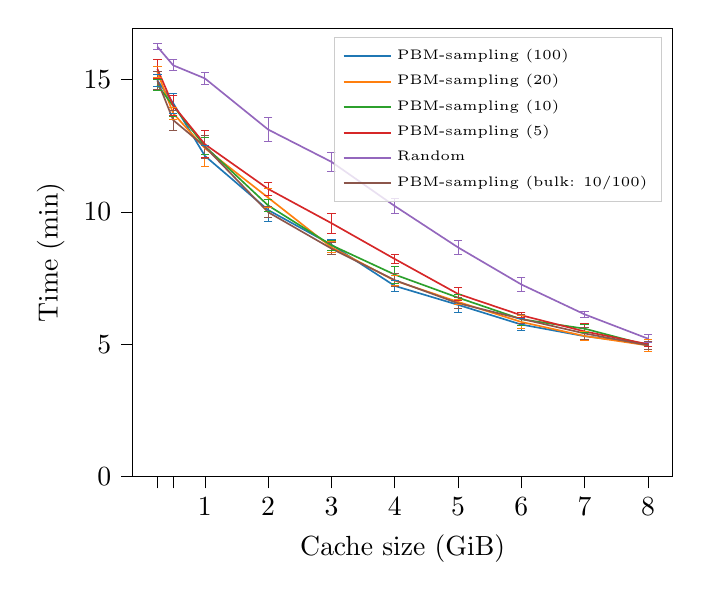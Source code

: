 % This file was created with tikzplotlib v0.10.1.
\begin{tikzpicture}

\definecolor{crimson2143940}{RGB}{214,39,40}
\definecolor{darkgray176}{RGB}{176,176,176}
\definecolor{darkorange25512714}{RGB}{255,127,14}
\definecolor{forestgreen4416044}{RGB}{44,160,44}
\definecolor{lightgray204}{RGB}{204,204,204}
\definecolor{mediumpurple148103189}{RGB}{148,103,189}
\definecolor{sienna1408675}{RGB}{140,86,75}
\definecolor{steelblue31119180}{RGB}{31,119,180}

\begin{axis}[
legend cell align={left},
legend style={
  font=\tiny,fill opacity=0.8, draw opacity=1, text opacity=1, draw=lightgray204},
tick align=outside,
tick pos=left,
%title={Time vs cache size - Sequential Scans - Impact of Sample Size},
x grid style={darkgray176},
xlabel={Cache size (GiB)},
xmin=-140.8, xmax=8588.8,
xtick style={color=black},
xtick={256,512,1024,2048,3072,4096,5120,6144,7168,8192},
xticklabels={,,1,2,3,4,5,6,7,8},
y grid style={darkgray176},
ylabel={Time (min)},
ymin=0, ymax=16.938,
ytick style={color=black}
]
\path [draw=steelblue31119180, line width=0.3px]
(axis cs:256,14.751)
--(axis cs:256,15.182);

\path [draw=steelblue31119180, line width=0.3px]
(axis cs:512,13.725)
--(axis cs:512,14.488);

\path [draw=steelblue31119180, line width=0.3px]
(axis cs:1024,11.73)
--(axis cs:1024,12.504);

\path [draw=steelblue31119180, line width=0.3px]
(axis cs:2048,9.655)
--(axis cs:2048,10.485);

\path [draw=steelblue31119180, line width=0.3px]
(axis cs:3072,8.54)
--(axis cs:3072,8.974);

\path [draw=steelblue31119180, line width=0.3px]
(axis cs:4096,6.984)
--(axis cs:4096,7.423);

\path [draw=steelblue31119180, line width=0.3px]
(axis cs:5120,6.208)
--(axis cs:5120,6.765);

\path [draw=steelblue31119180, line width=0.3px]
(axis cs:6144,5.509)
--(axis cs:6144,5.978);

\path [draw=steelblue31119180, line width=0.3px]
(axis cs:7168,5.129)
--(axis cs:7168,5.478);

\path [draw=steelblue31119180, line width=0.3px]
(axis cs:8192,4.917)
--(axis cs:8192,5.109);

\addplot [line width=0.3px, steelblue31119180, mark=-, mark size=1.5, mark options={solid}, only marks, forget plot]
table {%
256 14.751
512 13.725
1024 11.73
2048 9.655
3072 8.54
4096 6.984
5120 6.208
6144 5.509
7168 5.129
8192 4.917
};
\addplot [line width=0.3px, steelblue31119180, mark=-, mark size=1.5, mark options={solid}, only marks, forget plot]
table {%
256 15.182
512 14.488
1024 12.504
2048 10.485
3072 8.974
4096 7.423
5120 6.765
6144 5.978
7168 5.478
8192 5.109
};
\path [draw=darkorange25512714, line width=0.3px]
(axis cs:256,15.089)
--(axis cs:256,15.478);

\path [draw=darkorange25512714, line width=0.3px]
(axis cs:512,13.505)
--(axis cs:512,13.942);

\path [draw=darkorange25512714, line width=0.3px]
(axis cs:1024,11.72)
--(axis cs:1024,13.093);

\path [draw=darkorange25512714, line width=0.3px]
(axis cs:2048,10.176)
--(axis cs:2048,10.897);

\path [draw=darkorange25512714, line width=0.3px]
(axis cs:3072,8.451)
--(axis cs:3072,8.869);

\path [draw=darkorange25512714, line width=0.3px]
(axis cs:4096,7.211)
--(axis cs:4096,7.596);

\path [draw=darkorange25512714, line width=0.3px]
(axis cs:5120,6.506)
--(axis cs:5120,6.694);

\path [draw=darkorange25512714, line width=0.3px]
(axis cs:6144,5.604)
--(axis cs:6144,6.076);

\path [draw=darkorange25512714, line width=0.3px]
(axis cs:7168,5.134)
--(axis cs:7168,5.486);

\path [draw=darkorange25512714, line width=0.3px]
(axis cs:8192,4.742)
--(axis cs:8192,5.165);

\addplot [line width=0.3px, darkorange25512714, mark=-, mark size=1.5, mark options={solid}, only marks, forget plot]
table {%
256 15.089
512 13.505
1024 11.72
2048 10.176
3072 8.451
4096 7.211
5120 6.506
6144 5.604
7168 5.134
8192 4.742
};
\addplot [line width=0.3px, darkorange25512714, mark=-, mark size=1.5, mark options={solid}, only marks, forget plot]
table {%
256 15.478
512 13.942
1024 13.093
2048 10.897
3072 8.869
4096 7.596
5120 6.694
6144 6.076
7168 5.486
8192 5.165
};
\path [draw=forestgreen4416044, line width=0.3px]
(axis cs:256,14.588)
--(axis cs:256,15.012);

\path [draw=forestgreen4416044, line width=0.3px]
(axis cs:512,13.609)
--(axis cs:512,14.398);

\path [draw=forestgreen4416044, line width=0.3px]
(axis cs:1024,12.157)
--(axis cs:1024,12.803);

\path [draw=forestgreen4416044, line width=0.3px]
(axis cs:2048,10.016)
--(axis cs:2048,10.471);

\path [draw=forestgreen4416044, line width=0.3px]
(axis cs:3072,8.549)
--(axis cs:3072,8.931);

\path [draw=forestgreen4416044, line width=0.3px]
(axis cs:4096,7.31)
--(axis cs:4096,7.95);

\path [draw=forestgreen4416044, line width=0.3px]
(axis cs:5120,6.638)
--(axis cs:5120,6.883);

\path [draw=forestgreen4416044, line width=0.3px]
(axis cs:6144,5.7)
--(axis cs:6144,6.187);

\path [draw=forestgreen4416044, line width=0.3px]
(axis cs:7168,5.435)
--(axis cs:7168,5.738);

\path [draw=forestgreen4416044, line width=0.3px]
(axis cs:8192,4.817)
--(axis cs:8192,5.096);

\addplot [line width=0.3px, forestgreen4416044, mark=-, mark size=1.5, mark options={solid}, only marks, forget plot]
table {%
256 14.588
512 13.609
1024 12.157
2048 10.016
3072 8.549
4096 7.31
5120 6.638
6144 5.7
7168 5.435
8192 4.817
};
\addplot [line width=0.3px, forestgreen4416044, mark=-, mark size=1.5, mark options={solid}, only marks, forget plot]
table {%
256 15.012
512 14.398
1024 12.803
2048 10.471
3072 8.931
4096 7.95
5120 6.883
6144 6.187
7168 5.738
8192 5.096
};
\path [draw=crimson2143940, line width=0.3px]
(axis cs:256,15.048)
--(axis cs:256,15.758);

\path [draw=crimson2143940, line width=0.3px]
(axis cs:512,13.637)
--(axis cs:512,14.403);

\path [draw=crimson2143940, line width=0.3px]
(axis cs:1024,12.048)
--(axis cs:1024,13.065);

\path [draw=crimson2143940, line width=0.3px]
(axis cs:2048,10.632)
--(axis cs:2048,11.102);

\path [draw=crimson2143940, line width=0.3px]
(axis cs:3072,9.189)
--(axis cs:3072,9.957);

\path [draw=crimson2143940, line width=0.3px]
(axis cs:4096,8.052)
--(axis cs:4096,8.388);

\path [draw=crimson2143940, line width=0.3px]
(axis cs:5120,6.656)
--(axis cs:5120,7.144);

\path [draw=crimson2143940, line width=0.3px]
(axis cs:6144,6.001)
--(axis cs:6144,6.186);

\path [draw=crimson2143940, line width=0.3px]
(axis cs:7168,5.19)
--(axis cs:7168,5.777);

\path [draw=crimson2143940, line width=0.3px]
(axis cs:8192,4.908)
--(axis cs:8192,5.092);

\addplot [line width=0.3px, crimson2143940, mark=-, mark size=1.5, mark options={solid}, only marks, forget plot]
table {%
256 15.048
512 13.637
1024 12.048
2048 10.632
3072 9.189
4096 8.052
5120 6.656
6144 6.001
7168 5.19
8192 4.908
};
\addplot [line width=0.3px, crimson2143940, mark=-, mark size=1.5, mark options={solid}, only marks, forget plot]
table {%
256 15.758
512 14.403
1024 13.065
2048 11.102
3072 9.957
4096 8.388
5120 7.144
6144 6.186
7168 5.777
8192 5.092
};
\path [draw=mediumpurple148103189, line width=0.3px]
(axis cs:256,16.122)
--(axis cs:256,16.358);

\path [draw=mediumpurple148103189, line width=0.3px]
(axis cs:512,15.332)
--(axis cs:512,15.741);

\path [draw=mediumpurple148103189, line width=0.3px]
(axis cs:1024,14.808)
--(axis cs:1024,15.279);

\path [draw=mediumpurple148103189, line width=0.3px]
(axis cs:2048,12.647)
--(axis cs:2048,13.573);

\path [draw=mediumpurple148103189, line width=0.3px]
(axis cs:3072,11.545)
--(axis cs:3072,12.235);

\path [draw=mediumpurple148103189, line width=0.3px]
(axis cs:4096,9.948)
--(axis cs:4096,10.492);

\path [draw=mediumpurple148103189, line width=0.3px]
(axis cs:5120,8.396)
--(axis cs:5120,8.918);

\path [draw=mediumpurple148103189, line width=0.3px]
(axis cs:6144,7.007)
--(axis cs:6144,7.506);

\path [draw=mediumpurple148103189, line width=0.3px]
(axis cs:7168,6.007)
--(axis cs:7168,6.247);

\path [draw=mediumpurple148103189, line width=0.3px]
(axis cs:8192,5.051)
--(axis cs:8192,5.369);

\addplot [line width=0.3px, mediumpurple148103189, mark=-, mark size=1.5, mark options={solid}, only marks, forget plot]
table {%
256 16.122
512 15.332
1024 14.808
2048 12.647
3072 11.545
4096 9.948
5120 8.396
6144 7.007
7168 6.007
8192 5.051
};
\addplot [line width=0.3px, mediumpurple148103189, mark=-, mark size=1.5, mark options={solid}, only marks, forget plot]
table {%
256 16.358
512 15.741
1024 15.279
2048 13.573
3072 12.235
4096 10.492
5120 8.918
6144 7.506
7168 6.247
8192 5.369
};
\path [draw=sienna1408675, line width=0.3px]
(axis cs:256,14.609)
--(axis cs:256,15.317);

\path [draw=sienna1408675, line width=0.3px]
(axis cs:512,13.092)
--(axis cs:512,13.841);

\path [draw=sienna1408675, line width=0.3px]
(axis cs:1024,12.028)
--(axis cs:1024,12.899);

\path [draw=sienna1408675, line width=0.3px]
(axis cs:2048,9.782)
--(axis cs:2048,10.192);

\path [draw=sienna1408675, line width=0.3px]
(axis cs:3072,8.397)
--(axis cs:3072,8.83);

\path [draw=sienna1408675, line width=0.3px]
(axis cs:4096,7.177)
--(axis cs:4096,7.663);

\path [draw=sienna1408675, line width=0.3px]
(axis cs:5120,6.341)
--(axis cs:5120,6.752);

\path [draw=sienna1408675, line width=0.3px]
(axis cs:6144,5.796)
--(axis cs:6144,6.117);

\path [draw=sienna1408675, line width=0.3px]
(axis cs:7168,5.195)
--(axis cs:7168,5.619);

\path [draw=sienna1408675, line width=0.3px]
(axis cs:8192,4.806)
--(axis cs:8192,5.114);

\addplot [line width=0.3px, sienna1408675, mark=-, mark size=1.5, mark options={solid}, only marks, forget plot]
table {%
256 14.609
512 13.092
1024 12.028
2048 9.782
3072 8.397
4096 7.177
5120 6.341
6144 5.796
7168 5.195
8192 4.806
};
\addplot [line width=0.3px, sienna1408675, mark=-, mark size=1.5, mark options={solid}, only marks, forget plot]
table {%
256 15.317
512 13.841
1024 12.899
2048 10.192
3072 8.83
4096 7.663
5120 6.752
6144 6.117
7168 5.619
8192 5.114
};
\addplot [semithick, steelblue31119180]
table {%
256 14.967
512 14.107
1024 12.117
2048 10.07
3072 8.757
4096 7.203
5120 6.487
6144 5.743
7168 5.303
8192 5.013
};
\addlegendentry{PBM-sampling (100)}
\addplot [semithick, darkorange25512714]
table {%
256 15.283
512 13.723
1024 12.407
2048 10.537
3072 8.66
4096 7.403
5120 6.6
6144 5.84
7168 5.31
8192 4.953
};
\addlegendentry{PBM-sampling (20)}
\addplot [semithick, forestgreen4416044]
table {%
256 14.8
512 14.003
1024 12.48
2048 10.243
3072 8.74
4096 7.63
5120 6.76
6144 5.943
7168 5.587
8192 4.957
};
\addlegendentry{PBM-sampling (10)}
\addplot [semithick, crimson2143940]
table {%
256 15.403
512 14.02
1024 12.557
2048 10.867
3072 9.573
4096 8.22
5120 6.9
6144 6.093
7168 5.483
8192 5.0
};
\addlegendentry{PBM-sampling (5)}
\addplot [semithick, mediumpurple148103189]
table {%
256 16.24
512 15.537
1024 15.043
2048 13.11
3072 11.89
4096 10.22
5120 8.657
6144 7.257
7168 6.127
8192 5.21
};
\addlegendentry{Random}
\addplot [semithick, sienna1408675]
table {%
256 14.963
512 13.467
1024 12.463
2048 9.987
3072 8.613
4096 7.42
5120 6.547
6144 5.957
7168 5.407
8192 4.96
};
\addlegendentry{PBM-sampling (bulk: 10/100)}
\end{axis}

\end{tikzpicture}
